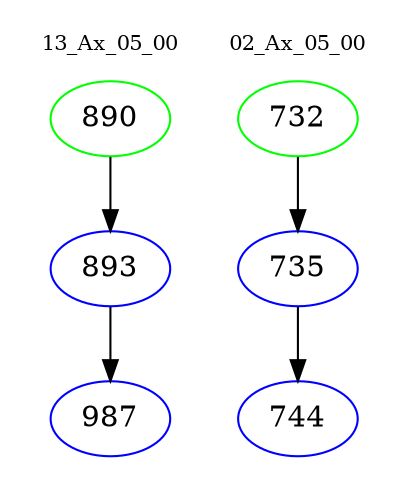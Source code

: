digraph{
subgraph cluster_0 {
color = white
label = "13_Ax_05_00";
fontsize=10;
T0_890 [label="890", color="green"]
T0_890 -> T0_893 [color="black"]
T0_893 [label="893", color="blue"]
T0_893 -> T0_987 [color="black"]
T0_987 [label="987", color="blue"]
}
subgraph cluster_1 {
color = white
label = "02_Ax_05_00";
fontsize=10;
T1_732 [label="732", color="green"]
T1_732 -> T1_735 [color="black"]
T1_735 [label="735", color="blue"]
T1_735 -> T1_744 [color="black"]
T1_744 [label="744", color="blue"]
}
}
